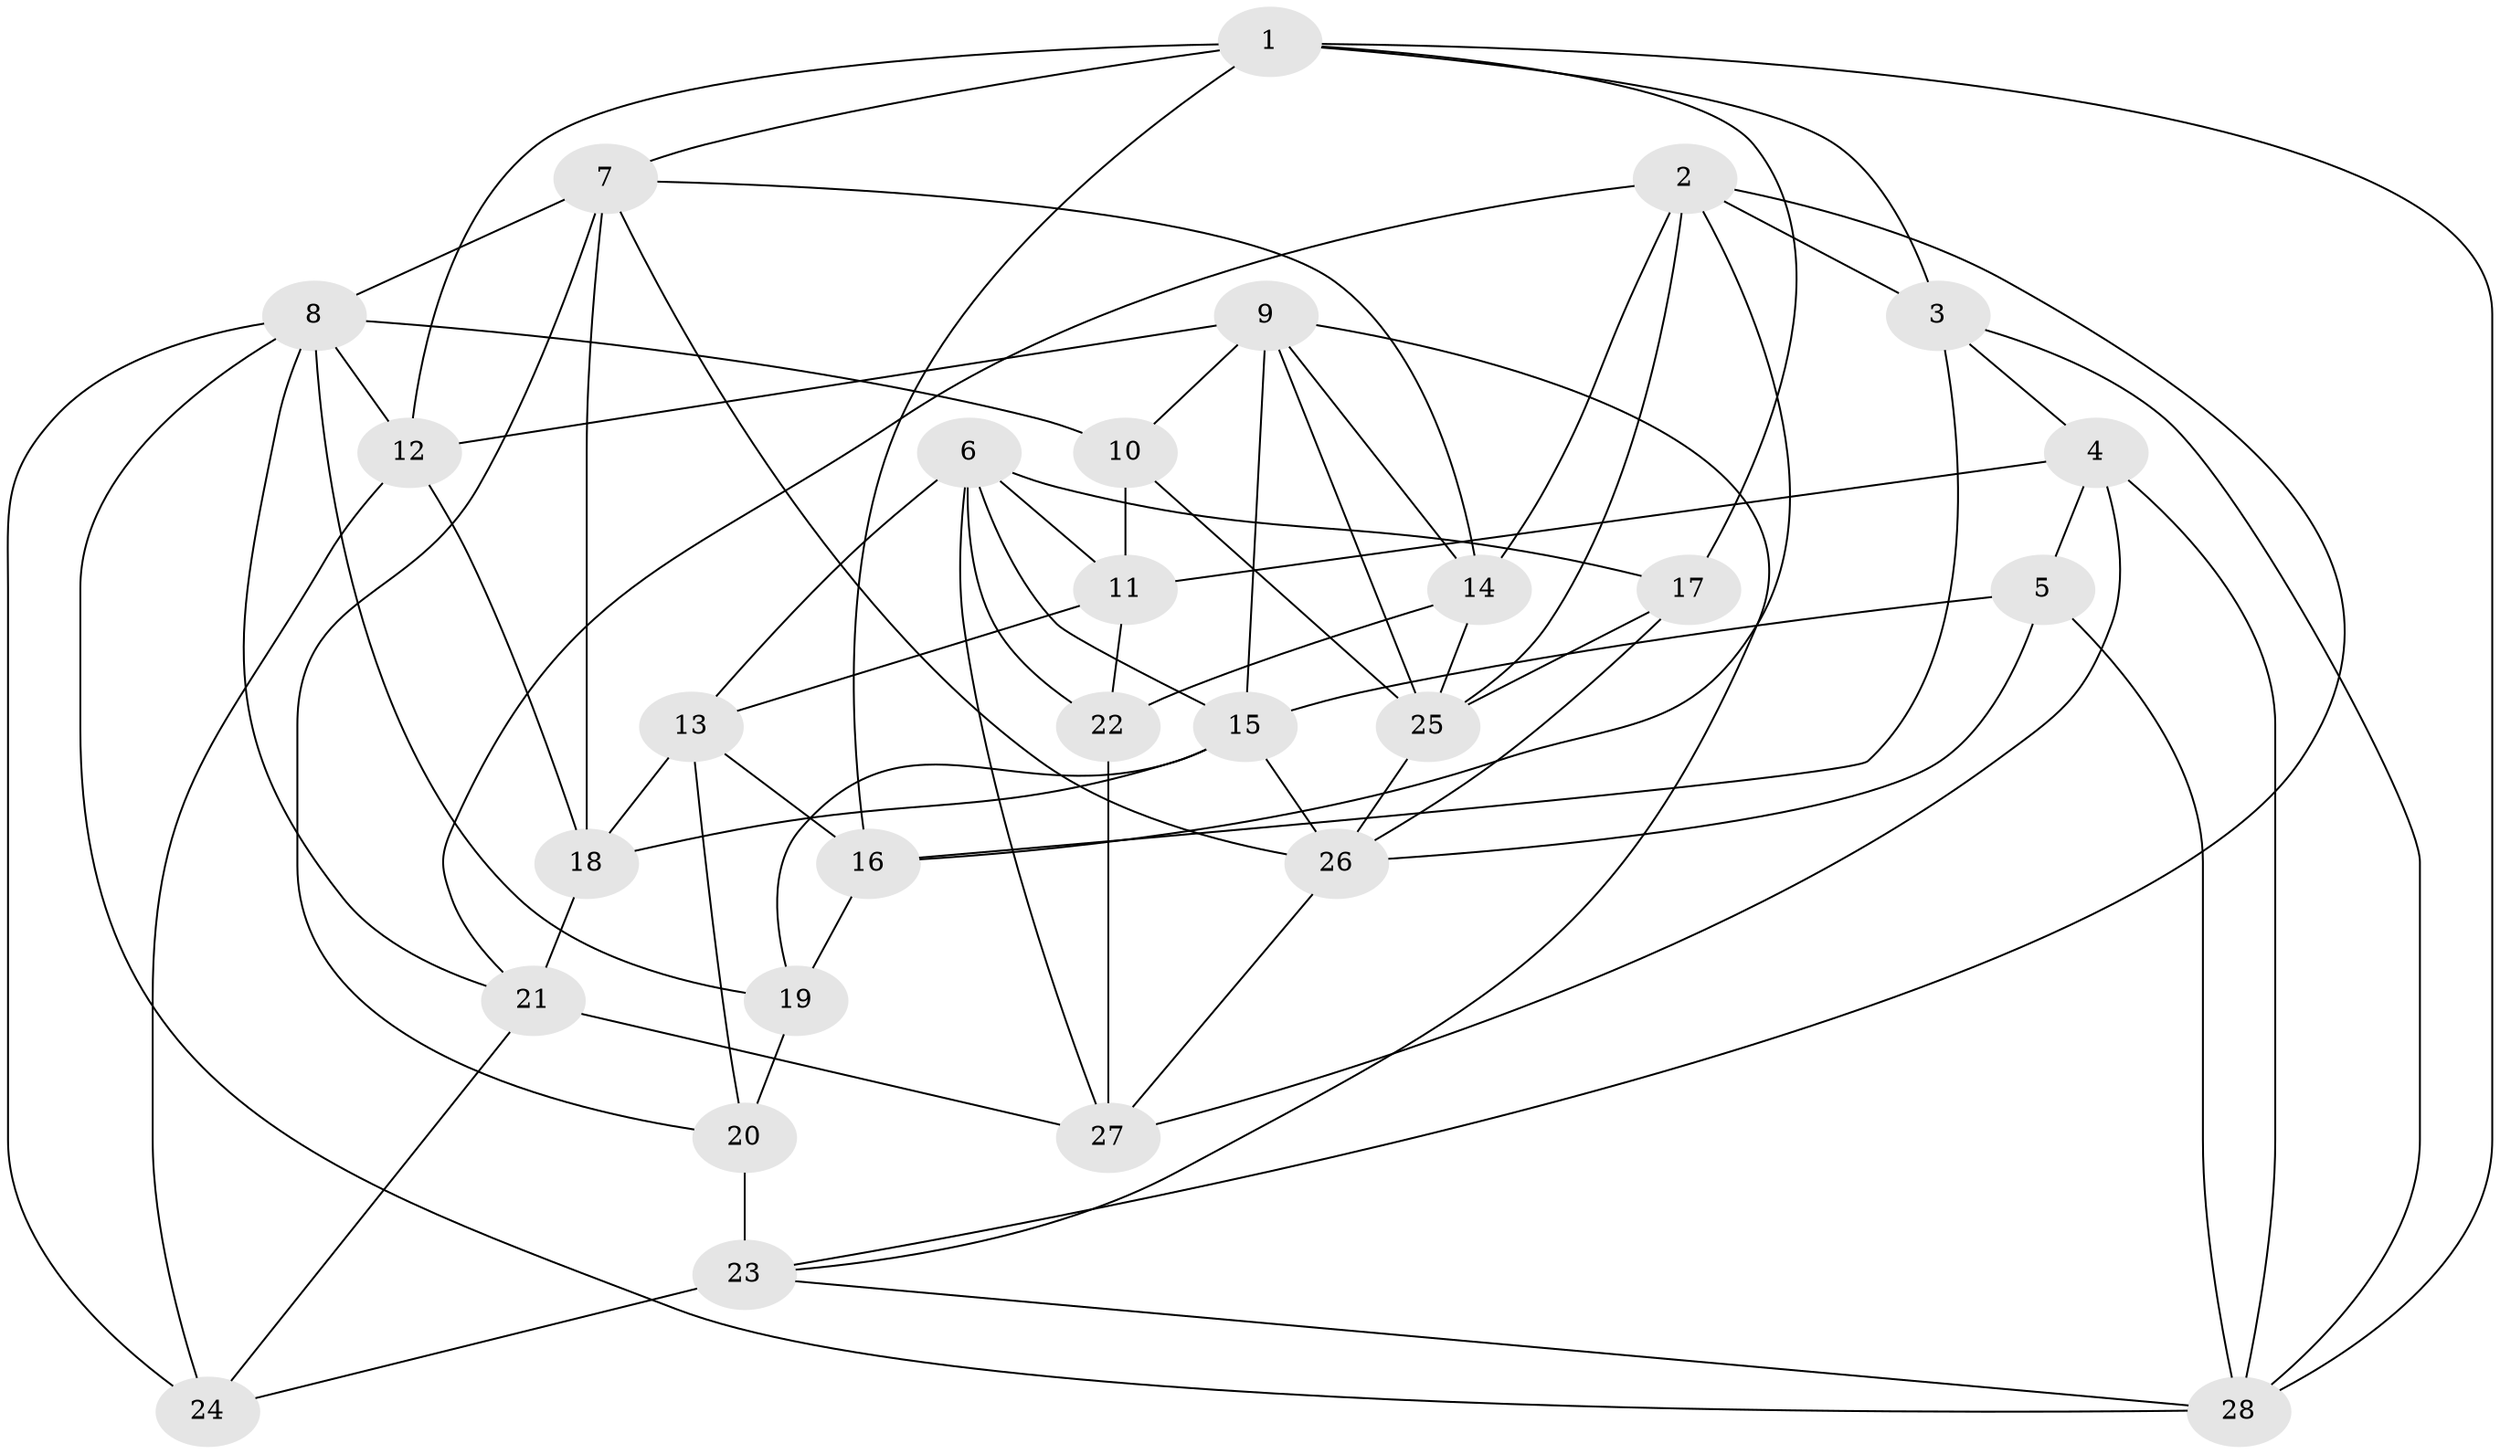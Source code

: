 // original degree distribution, {4: 1.0}
// Generated by graph-tools (version 1.1) at 2025/38/03/04/25 23:38:05]
// undirected, 28 vertices, 72 edges
graph export_dot {
  node [color=gray90,style=filled];
  1;
  2;
  3;
  4;
  5;
  6;
  7;
  8;
  9;
  10;
  11;
  12;
  13;
  14;
  15;
  16;
  17;
  18;
  19;
  20;
  21;
  22;
  23;
  24;
  25;
  26;
  27;
  28;
  1 -- 3 [weight=1.0];
  1 -- 7 [weight=1.0];
  1 -- 12 [weight=1.0];
  1 -- 16 [weight=1.0];
  1 -- 17 [weight=1.0];
  1 -- 28 [weight=1.0];
  2 -- 3 [weight=1.0];
  2 -- 14 [weight=1.0];
  2 -- 16 [weight=1.0];
  2 -- 21 [weight=1.0];
  2 -- 23 [weight=1.0];
  2 -- 25 [weight=1.0];
  3 -- 4 [weight=1.0];
  3 -- 16 [weight=2.0];
  3 -- 28 [weight=1.0];
  4 -- 5 [weight=1.0];
  4 -- 11 [weight=1.0];
  4 -- 27 [weight=2.0];
  4 -- 28 [weight=1.0];
  5 -- 15 [weight=1.0];
  5 -- 26 [weight=1.0];
  5 -- 28 [weight=1.0];
  6 -- 11 [weight=1.0];
  6 -- 13 [weight=1.0];
  6 -- 15 [weight=1.0];
  6 -- 17 [weight=1.0];
  6 -- 22 [weight=1.0];
  6 -- 27 [weight=1.0];
  7 -- 8 [weight=1.0];
  7 -- 14 [weight=1.0];
  7 -- 18 [weight=1.0];
  7 -- 20 [weight=1.0];
  7 -- 26 [weight=1.0];
  8 -- 10 [weight=2.0];
  8 -- 12 [weight=1.0];
  8 -- 19 [weight=1.0];
  8 -- 21 [weight=1.0];
  8 -- 24 [weight=1.0];
  8 -- 28 [weight=1.0];
  9 -- 10 [weight=1.0];
  9 -- 12 [weight=1.0];
  9 -- 14 [weight=1.0];
  9 -- 15 [weight=1.0];
  9 -- 23 [weight=1.0];
  9 -- 25 [weight=1.0];
  10 -- 11 [weight=2.0];
  10 -- 25 [weight=1.0];
  11 -- 13 [weight=1.0];
  11 -- 22 [weight=1.0];
  12 -- 18 [weight=1.0];
  12 -- 24 [weight=2.0];
  13 -- 16 [weight=1.0];
  13 -- 18 [weight=2.0];
  13 -- 20 [weight=1.0];
  14 -- 22 [weight=2.0];
  14 -- 25 [weight=1.0];
  15 -- 18 [weight=1.0];
  15 -- 19 [weight=1.0];
  15 -- 26 [weight=1.0];
  16 -- 19 [weight=1.0];
  17 -- 25 [weight=1.0];
  17 -- 26 [weight=1.0];
  18 -- 21 [weight=1.0];
  19 -- 20 [weight=1.0];
  20 -- 23 [weight=3.0];
  21 -- 24 [weight=1.0];
  21 -- 27 [weight=2.0];
  22 -- 27 [weight=2.0];
  23 -- 24 [weight=2.0];
  23 -- 28 [weight=1.0];
  25 -- 26 [weight=1.0];
  26 -- 27 [weight=1.0];
}
